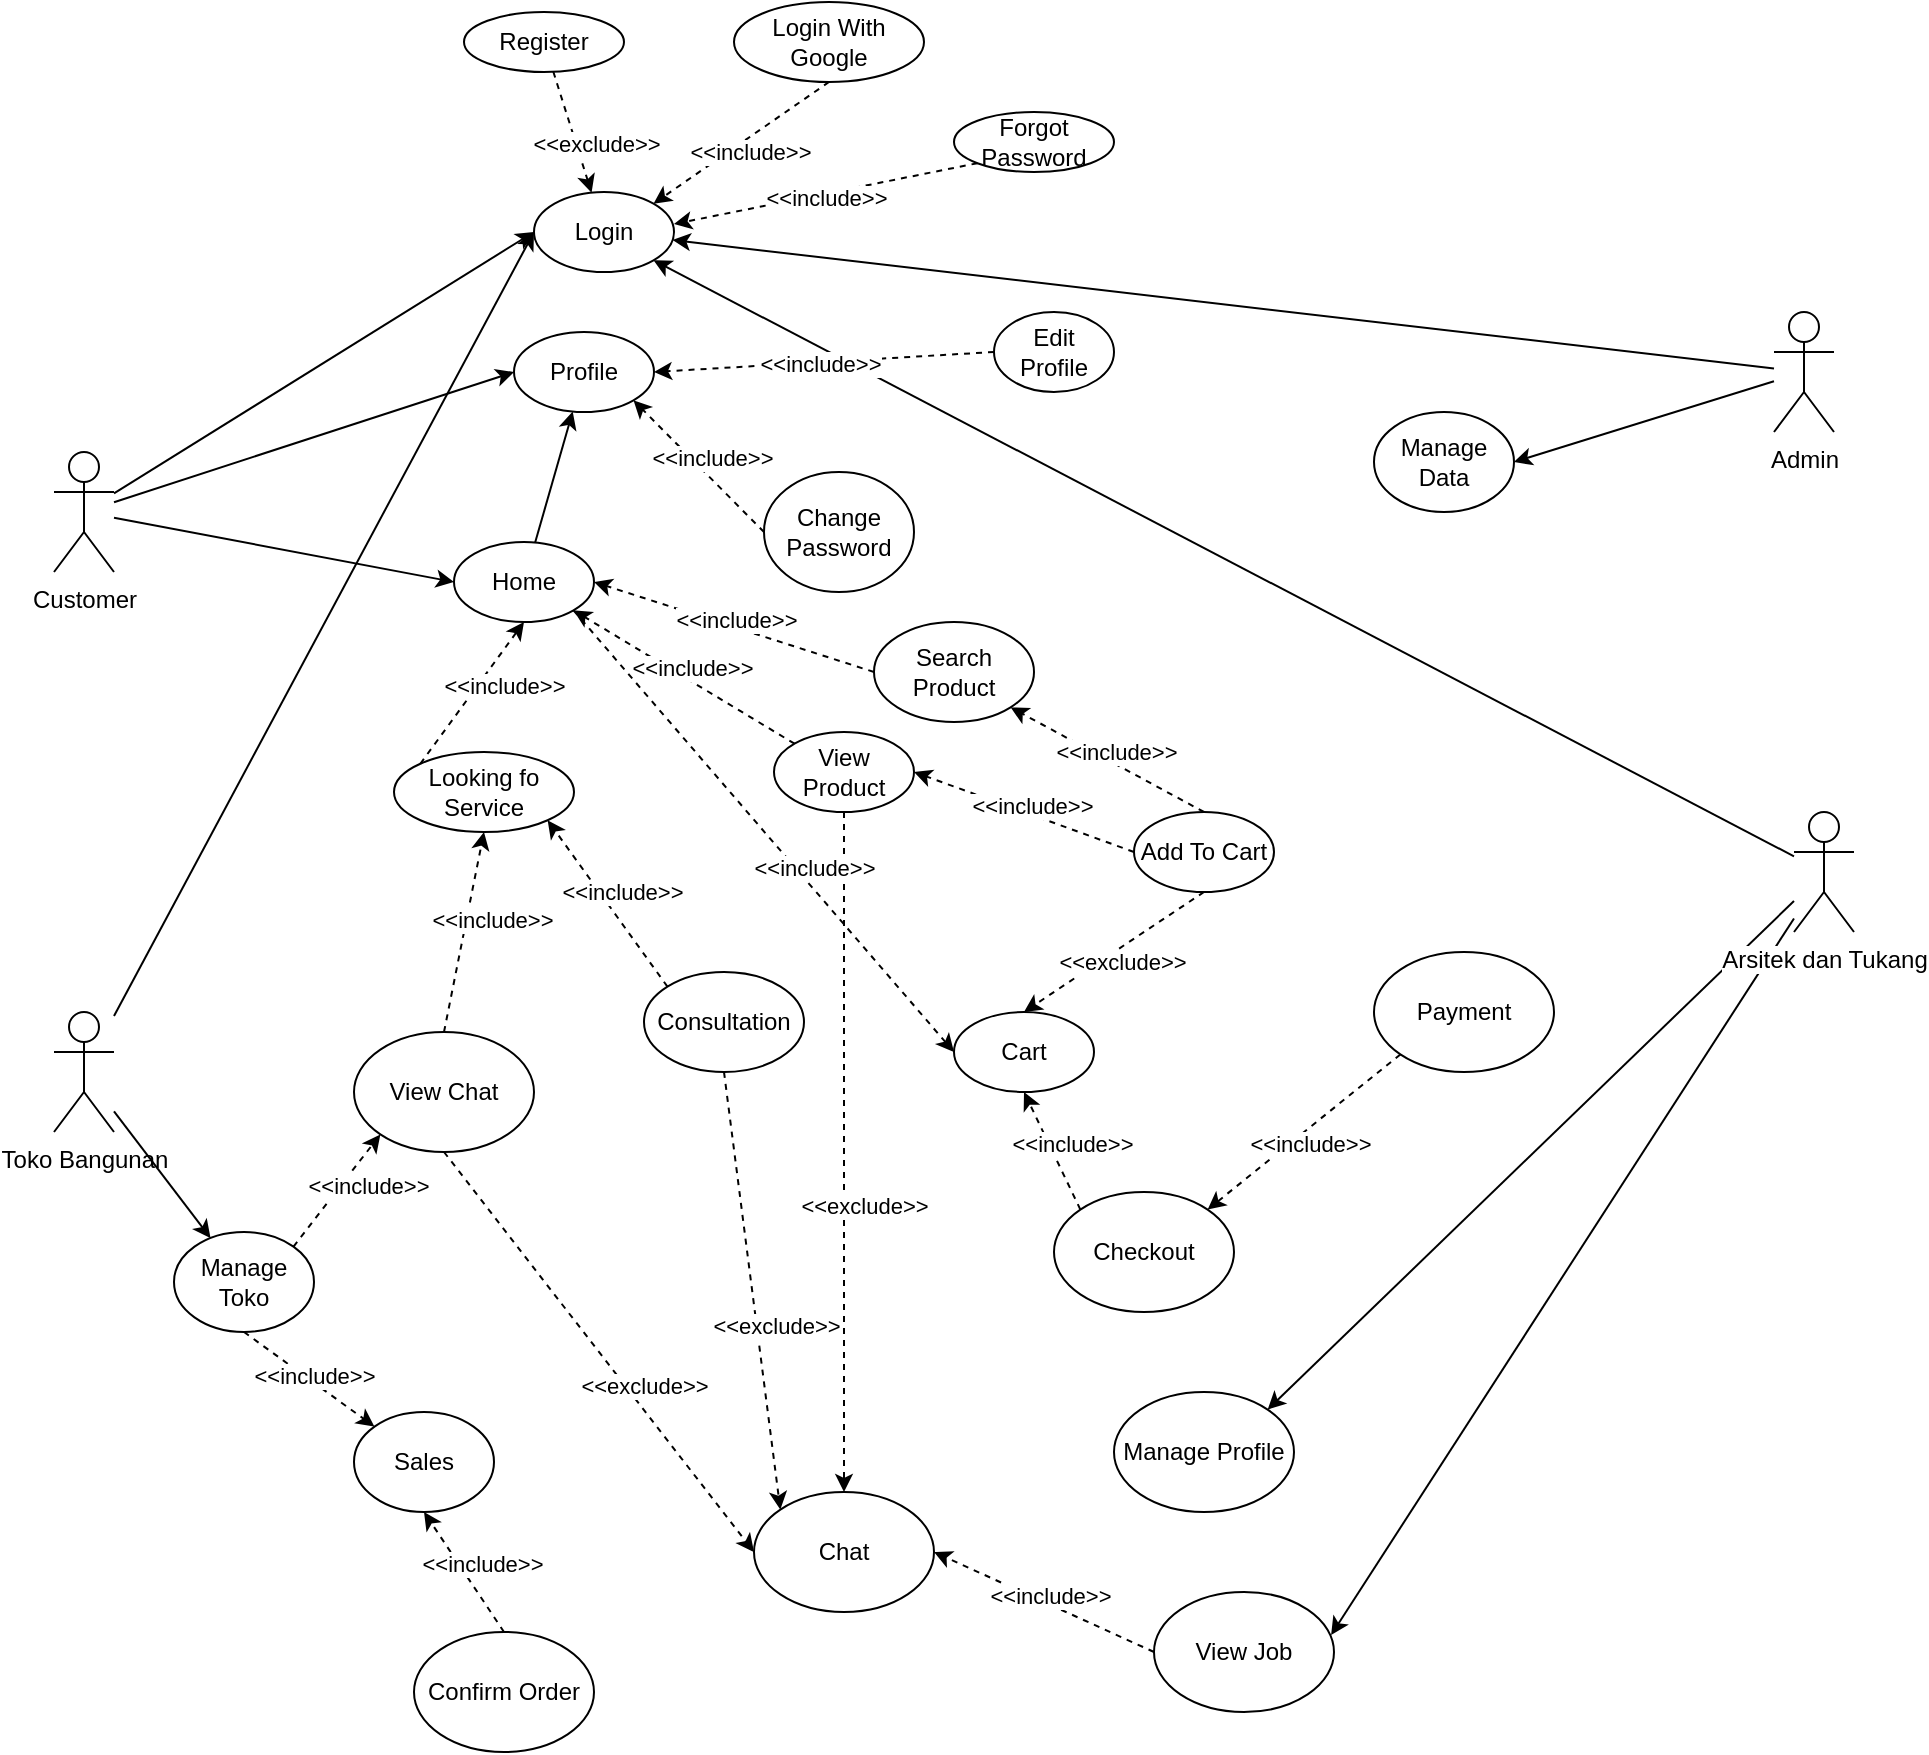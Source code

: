 <mxfile version="20.5.1" type="github" pages="2">
  <diagram id="8pYdvf0Vjy8PGNL5Wu--" name="Use Case">
    <mxGraphModel dx="1310" dy="857" grid="1" gridSize="10" guides="1" tooltips="1" connect="1" arrows="1" fold="1" page="1" pageScale="1" pageWidth="850" pageHeight="1100" math="0" shadow="0">
      <root>
        <mxCell id="0" />
        <mxCell id="1" parent="0" />
        <mxCell id="rVxo1T5X09Oe69zh3RZC-1" style="edgeStyle=none;rounded=0;orthogonalLoop=1;jettySize=auto;html=1;" parent="1" source="rVxo1T5X09Oe69zh3RZC-3" target="rVxo1T5X09Oe69zh3RZC-4" edge="1">
          <mxGeometry relative="1" as="geometry" />
        </mxCell>
        <mxCell id="rVxo1T5X09Oe69zh3RZC-2" style="edgeStyle=none;rounded=0;orthogonalLoop=1;jettySize=auto;html=1;entryX=1;entryY=0.5;entryDx=0;entryDy=0;" parent="1" source="rVxo1T5X09Oe69zh3RZC-3" target="rVxo1T5X09Oe69zh3RZC-31" edge="1">
          <mxGeometry relative="1" as="geometry" />
        </mxCell>
        <mxCell id="rVxo1T5X09Oe69zh3RZC-3" value="Admin" style="shape=umlActor;verticalLabelPosition=bottom;verticalAlign=top;html=1;outlineConnect=0;" parent="1" vertex="1">
          <mxGeometry x="910" y="250" width="30" height="60" as="geometry" />
        </mxCell>
        <mxCell id="rVxo1T5X09Oe69zh3RZC-4" value="Login" style="ellipse;whiteSpace=wrap;html=1;" parent="1" vertex="1">
          <mxGeometry x="290" y="190" width="70" height="40" as="geometry" />
        </mxCell>
        <mxCell id="bWr1Kji9oJV5c9_9Rl1m-45" style="edgeStyle=none;rounded=0;orthogonalLoop=1;jettySize=auto;html=1;" edge="1" parent="1" source="rVxo1T5X09Oe69zh3RZC-8" target="bWr1Kji9oJV5c9_9Rl1m-43">
          <mxGeometry relative="1" as="geometry" />
        </mxCell>
        <mxCell id="bWr1Kji9oJV5c9_9Rl1m-46" style="edgeStyle=none;rounded=0;orthogonalLoop=1;jettySize=auto;html=1;entryX=0;entryY=0.5;entryDx=0;entryDy=0;" edge="1" parent="1" source="rVxo1T5X09Oe69zh3RZC-8" target="rVxo1T5X09Oe69zh3RZC-4">
          <mxGeometry relative="1" as="geometry" />
        </mxCell>
        <mxCell id="rVxo1T5X09Oe69zh3RZC-8" value="Toko Bangunan" style="shape=umlActor;verticalLabelPosition=bottom;verticalAlign=top;html=1;outlineConnect=0;" parent="1" vertex="1">
          <mxGeometry x="50" y="600" width="30" height="60" as="geometry" />
        </mxCell>
        <mxCell id="bWr1Kji9oJV5c9_9Rl1m-61" style="edgeStyle=none;rounded=0;orthogonalLoop=1;jettySize=auto;html=1;entryX=0.984;entryY=0.358;entryDx=0;entryDy=0;entryPerimeter=0;" edge="1" parent="1" source="rVxo1T5X09Oe69zh3RZC-12" target="bWr1Kji9oJV5c9_9Rl1m-57">
          <mxGeometry relative="1" as="geometry" />
        </mxCell>
        <mxCell id="bWr1Kji9oJV5c9_9Rl1m-60" style="edgeStyle=none;rounded=0;orthogonalLoop=1;jettySize=auto;html=1;entryX=1;entryY=0;entryDx=0;entryDy=0;" edge="1" parent="1" source="rVxo1T5X09Oe69zh3RZC-12" target="bWr1Kji9oJV5c9_9Rl1m-56">
          <mxGeometry relative="1" as="geometry" />
        </mxCell>
        <mxCell id="bWr1Kji9oJV5c9_9Rl1m-78" style="edgeStyle=none;rounded=0;orthogonalLoop=1;jettySize=auto;html=1;entryX=1;entryY=1;entryDx=0;entryDy=0;" edge="1" parent="1" source="rVxo1T5X09Oe69zh3RZC-12" target="rVxo1T5X09Oe69zh3RZC-4">
          <mxGeometry relative="1" as="geometry" />
        </mxCell>
        <mxCell id="rVxo1T5X09Oe69zh3RZC-12" value="&lt;span style=&quot;background-color: rgb(255, 255, 255);&quot;&gt;Arsitek dan Tukang&lt;/span&gt;" style="shape=umlActor;verticalLabelPosition=bottom;verticalAlign=top;html=1;outlineConnect=0;" parent="1" vertex="1">
          <mxGeometry x="920" y="500" width="30" height="60" as="geometry" />
        </mxCell>
        <mxCell id="bWr1Kji9oJV5c9_9Rl1m-5" style="edgeStyle=none;rounded=0;orthogonalLoop=1;jettySize=auto;html=1;entryX=0;entryY=0.5;entryDx=0;entryDy=0;" edge="1" parent="1" source="rVxo1T5X09Oe69zh3RZC-21" target="rVxo1T5X09Oe69zh3RZC-25">
          <mxGeometry relative="1" as="geometry" />
        </mxCell>
        <mxCell id="bWr1Kji9oJV5c9_9Rl1m-6" style="edgeStyle=none;rounded=0;orthogonalLoop=1;jettySize=auto;html=1;entryX=0;entryY=0.5;entryDx=0;entryDy=0;" edge="1" parent="1" source="rVxo1T5X09Oe69zh3RZC-21" target="rVxo1T5X09Oe69zh3RZC-4">
          <mxGeometry relative="1" as="geometry" />
        </mxCell>
        <mxCell id="bWr1Kji9oJV5c9_9Rl1m-7" style="edgeStyle=none;rounded=0;orthogonalLoop=1;jettySize=auto;html=1;entryX=0;entryY=0.5;entryDx=0;entryDy=0;" edge="1" parent="1" source="rVxo1T5X09Oe69zh3RZC-21" target="rVxo1T5X09Oe69zh3RZC-26">
          <mxGeometry relative="1" as="geometry" />
        </mxCell>
        <mxCell id="rVxo1T5X09Oe69zh3RZC-21" value="Customer" style="shape=umlActor;verticalLabelPosition=bottom;verticalAlign=top;html=1;outlineConnect=0;" parent="1" vertex="1">
          <mxGeometry x="50" y="320" width="30" height="60" as="geometry" />
        </mxCell>
        <mxCell id="rVxo1T5X09Oe69zh3RZC-22" style="rounded=0;orthogonalLoop=1;jettySize=auto;html=1;dashed=1;" parent="1" source="rVxo1T5X09Oe69zh3RZC-24" target="rVxo1T5X09Oe69zh3RZC-4" edge="1">
          <mxGeometry relative="1" as="geometry" />
        </mxCell>
        <mxCell id="rVxo1T5X09Oe69zh3RZC-23" value="&amp;lt;&amp;lt;exclude&amp;gt;&amp;gt;" style="edgeLabel;html=1;align=center;verticalAlign=middle;resizable=0;points=[];" parent="rVxo1T5X09Oe69zh3RZC-22" vertex="1" connectable="0">
          <mxGeometry x="0.149" y="-1" relative="1" as="geometry">
            <mxPoint x="11" y="1" as="offset" />
          </mxGeometry>
        </mxCell>
        <mxCell id="rVxo1T5X09Oe69zh3RZC-24" value="Register" style="ellipse;whiteSpace=wrap;html=1;" parent="1" vertex="1">
          <mxGeometry x="255" y="100" width="80" height="30" as="geometry" />
        </mxCell>
        <mxCell id="rVxo1T5X09Oe69zh3RZC-25" value="Profile" style="ellipse;whiteSpace=wrap;html=1;" parent="1" vertex="1">
          <mxGeometry x="280" y="260" width="70" height="40" as="geometry" />
        </mxCell>
        <mxCell id="bWr1Kji9oJV5c9_9Rl1m-47" value="" style="edgeStyle=none;rounded=0;orthogonalLoop=1;jettySize=auto;html=1;" edge="1" parent="1" source="rVxo1T5X09Oe69zh3RZC-26" target="rVxo1T5X09Oe69zh3RZC-25">
          <mxGeometry relative="1" as="geometry" />
        </mxCell>
        <mxCell id="rVxo1T5X09Oe69zh3RZC-26" value="Home" style="ellipse;whiteSpace=wrap;html=1;" parent="1" vertex="1">
          <mxGeometry x="250" y="365" width="70" height="40" as="geometry" />
        </mxCell>
        <mxCell id="rVxo1T5X09Oe69zh3RZC-27" value="Search Product" style="ellipse;whiteSpace=wrap;html=1;" parent="1" vertex="1">
          <mxGeometry x="460" y="405" width="80" height="50" as="geometry" />
        </mxCell>
        <mxCell id="rVxo1T5X09Oe69zh3RZC-28" value="Chat" style="ellipse;whiteSpace=wrap;html=1;" parent="1" vertex="1">
          <mxGeometry x="400" y="840" width="90" height="60" as="geometry" />
        </mxCell>
        <mxCell id="rVxo1T5X09Oe69zh3RZC-29" value="Consultation" style="ellipse;whiteSpace=wrap;html=1;" parent="1" vertex="1">
          <mxGeometry x="345" y="580" width="80" height="50" as="geometry" />
        </mxCell>
        <mxCell id="rVxo1T5X09Oe69zh3RZC-30" value="Checkout" style="ellipse;whiteSpace=wrap;html=1;" parent="1" vertex="1">
          <mxGeometry x="550" y="690" width="90" height="60" as="geometry" />
        </mxCell>
        <mxCell id="rVxo1T5X09Oe69zh3RZC-31" value="Manage Data" style="ellipse;whiteSpace=wrap;html=1;" parent="1" vertex="1">
          <mxGeometry x="710" y="300" width="70" height="50" as="geometry" />
        </mxCell>
        <mxCell id="rVxo1T5X09Oe69zh3RZC-36" value="Forgot Password" style="ellipse;whiteSpace=wrap;html=1;" parent="1" vertex="1">
          <mxGeometry x="500" y="150" width="80" height="30" as="geometry" />
        </mxCell>
        <mxCell id="rVxo1T5X09Oe69zh3RZC-37" style="rounded=0;orthogonalLoop=1;jettySize=auto;html=1;dashed=1;exitX=0;exitY=1;exitDx=0;exitDy=0;" parent="1" source="rVxo1T5X09Oe69zh3RZC-36" edge="1">
          <mxGeometry relative="1" as="geometry">
            <mxPoint x="427.902" y="167.503" as="sourcePoint" />
            <mxPoint x="360" y="206" as="targetPoint" />
          </mxGeometry>
        </mxCell>
        <mxCell id="rVxo1T5X09Oe69zh3RZC-38" value="&amp;lt;&amp;lt;include&amp;gt;&amp;gt;" style="edgeLabel;html=1;align=center;verticalAlign=middle;resizable=0;points=[];" parent="rVxo1T5X09Oe69zh3RZC-37" vertex="1" connectable="0">
          <mxGeometry x="0.149" y="-1" relative="1" as="geometry">
            <mxPoint x="11" y="1" as="offset" />
          </mxGeometry>
        </mxCell>
        <mxCell id="rVxo1T5X09Oe69zh3RZC-40" value="Login With Google" style="ellipse;whiteSpace=wrap;html=1;" parent="1" vertex="1">
          <mxGeometry x="390" y="95" width="95" height="40" as="geometry" />
        </mxCell>
        <mxCell id="rVxo1T5X09Oe69zh3RZC-41" style="rounded=0;orthogonalLoop=1;jettySize=auto;html=1;dashed=1;exitX=0.5;exitY=1;exitDx=0;exitDy=0;entryX=1;entryY=0;entryDx=0;entryDy=0;" parent="1" source="rVxo1T5X09Oe69zh3RZC-40" target="rVxo1T5X09Oe69zh3RZC-4" edge="1">
          <mxGeometry relative="1" as="geometry">
            <mxPoint x="310.846" y="159.839" as="sourcePoint" />
            <mxPoint x="327.201" y="200.503" as="targetPoint" />
          </mxGeometry>
        </mxCell>
        <mxCell id="rVxo1T5X09Oe69zh3RZC-42" value="&amp;lt;&amp;lt;include&amp;gt;&amp;gt;" style="edgeLabel;html=1;align=center;verticalAlign=middle;resizable=0;points=[];" parent="rVxo1T5X09Oe69zh3RZC-41" vertex="1" connectable="0">
          <mxGeometry x="0.149" y="-1" relative="1" as="geometry">
            <mxPoint x="11" y="1" as="offset" />
          </mxGeometry>
        </mxCell>
        <mxCell id="0_wBG8y4vcGGB3tlVAzw-5" value="View Product" style="ellipse;whiteSpace=wrap;html=1;" vertex="1" parent="1">
          <mxGeometry x="410" y="460" width="70" height="40" as="geometry" />
        </mxCell>
        <mxCell id="0_wBG8y4vcGGB3tlVAzw-6" value="Edit Profile" style="ellipse;whiteSpace=wrap;html=1;" vertex="1" parent="1">
          <mxGeometry x="520" y="250" width="60" height="40" as="geometry" />
        </mxCell>
        <mxCell id="0_wBG8y4vcGGB3tlVAzw-10" style="rounded=0;orthogonalLoop=1;jettySize=auto;html=1;dashed=1;exitX=0;exitY=0.5;exitDx=0;exitDy=0;entryX=1;entryY=0.5;entryDx=0;entryDy=0;" edge="1" parent="1" source="0_wBG8y4vcGGB3tlVAzw-6" target="rVxo1T5X09Oe69zh3RZC-25">
          <mxGeometry relative="1" as="geometry">
            <mxPoint x="447.5" y="145" as="sourcePoint" />
            <mxPoint x="359.492" y="205.713" as="targetPoint" />
          </mxGeometry>
        </mxCell>
        <mxCell id="0_wBG8y4vcGGB3tlVAzw-11" value="&amp;lt;&amp;lt;include&amp;gt;&amp;gt;" style="edgeLabel;html=1;align=center;verticalAlign=middle;resizable=0;points=[];" vertex="1" connectable="0" parent="0_wBG8y4vcGGB3tlVAzw-10">
          <mxGeometry x="0.149" y="-1" relative="1" as="geometry">
            <mxPoint x="11" y="1" as="offset" />
          </mxGeometry>
        </mxCell>
        <mxCell id="0_wBG8y4vcGGB3tlVAzw-13" value="Change Password" style="ellipse;whiteSpace=wrap;html=1;" vertex="1" parent="1">
          <mxGeometry x="405" y="330" width="75" height="60" as="geometry" />
        </mxCell>
        <mxCell id="0_wBG8y4vcGGB3tlVAzw-15" style="rounded=0;orthogonalLoop=1;jettySize=auto;html=1;dashed=1;exitX=0;exitY=0.5;exitDx=0;exitDy=0;entryX=1;entryY=1;entryDx=0;entryDy=0;" edge="1" parent="1" source="0_wBG8y4vcGGB3tlVAzw-13" target="rVxo1T5X09Oe69zh3RZC-25">
          <mxGeometry relative="1" as="geometry">
            <mxPoint x="455" y="290" as="sourcePoint" />
            <mxPoint x="360.0" y="290" as="targetPoint" />
          </mxGeometry>
        </mxCell>
        <mxCell id="0_wBG8y4vcGGB3tlVAzw-16" value="&amp;lt;&amp;lt;include&amp;gt;&amp;gt;" style="edgeLabel;html=1;align=center;verticalAlign=middle;resizable=0;points=[];" vertex="1" connectable="0" parent="0_wBG8y4vcGGB3tlVAzw-15">
          <mxGeometry x="0.149" y="-1" relative="1" as="geometry">
            <mxPoint x="11" y="1" as="offset" />
          </mxGeometry>
        </mxCell>
        <mxCell id="0_wBG8y4vcGGB3tlVAzw-17" style="rounded=0;orthogonalLoop=1;jettySize=auto;html=1;dashed=1;exitX=0;exitY=0;exitDx=0;exitDy=0;entryX=1;entryY=1;entryDx=0;entryDy=0;" edge="1" parent="1" source="0_wBG8y4vcGGB3tlVAzw-5" target="rVxo1T5X09Oe69zh3RZC-26">
          <mxGeometry relative="1" as="geometry">
            <mxPoint x="410.0" y="360" as="sourcePoint" />
            <mxPoint x="349.492" y="304.287" as="targetPoint" />
          </mxGeometry>
        </mxCell>
        <mxCell id="0_wBG8y4vcGGB3tlVAzw-18" value="&amp;lt;&amp;lt;include&amp;gt;&amp;gt;" style="edgeLabel;html=1;align=center;verticalAlign=middle;resizable=0;points=[];" vertex="1" connectable="0" parent="0_wBG8y4vcGGB3tlVAzw-17">
          <mxGeometry x="0.149" y="-1" relative="1" as="geometry">
            <mxPoint x="11" y="1" as="offset" />
          </mxGeometry>
        </mxCell>
        <mxCell id="0_wBG8y4vcGGB3tlVAzw-19" style="rounded=0;orthogonalLoop=1;jettySize=auto;html=1;dashed=1;exitX=0;exitY=0.5;exitDx=0;exitDy=0;entryX=1;entryY=0.5;entryDx=0;entryDy=0;" edge="1" parent="1" source="rVxo1T5X09Oe69zh3RZC-27" target="rVxo1T5X09Oe69zh3RZC-26">
          <mxGeometry relative="1" as="geometry">
            <mxPoint x="310.508" y="445.713" as="sourcePoint" />
            <mxPoint x="275" y="390" as="targetPoint" />
          </mxGeometry>
        </mxCell>
        <mxCell id="0_wBG8y4vcGGB3tlVAzw-20" value="&amp;lt;&amp;lt;include&amp;gt;&amp;gt;" style="edgeLabel;html=1;align=center;verticalAlign=middle;resizable=0;points=[];" vertex="1" connectable="0" parent="0_wBG8y4vcGGB3tlVAzw-19">
          <mxGeometry x="0.149" y="-1" relative="1" as="geometry">
            <mxPoint x="11" y="1" as="offset" />
          </mxGeometry>
        </mxCell>
        <mxCell id="0_wBG8y4vcGGB3tlVAzw-22" value="Looking fo Service" style="ellipse;whiteSpace=wrap;html=1;" vertex="1" parent="1">
          <mxGeometry x="220" y="470" width="90" height="40" as="geometry" />
        </mxCell>
        <mxCell id="0_wBG8y4vcGGB3tlVAzw-23" style="rounded=0;orthogonalLoop=1;jettySize=auto;html=1;dashed=1;exitX=0;exitY=0;exitDx=0;exitDy=0;entryX=0.5;entryY=1;entryDx=0;entryDy=0;" edge="1" parent="1" source="0_wBG8y4vcGGB3tlVAzw-22" target="rVxo1T5X09Oe69zh3RZC-26">
          <mxGeometry relative="1" as="geometry">
            <mxPoint x="310.508" y="455.713" as="sourcePoint" />
            <mxPoint x="245" y="410" as="targetPoint" />
          </mxGeometry>
        </mxCell>
        <mxCell id="0_wBG8y4vcGGB3tlVAzw-24" value="&amp;lt;&amp;lt;include&amp;gt;&amp;gt;" style="edgeLabel;html=1;align=center;verticalAlign=middle;resizable=0;points=[];" vertex="1" connectable="0" parent="0_wBG8y4vcGGB3tlVAzw-23">
          <mxGeometry x="0.149" y="-1" relative="1" as="geometry">
            <mxPoint x="11" y="1" as="offset" />
          </mxGeometry>
        </mxCell>
        <mxCell id="bWr1Kji9oJV5c9_9Rl1m-8" style="rounded=0;orthogonalLoop=1;jettySize=auto;html=1;dashed=1;exitX=0;exitY=0;exitDx=0;exitDy=0;entryX=1;entryY=1;entryDx=0;entryDy=0;" edge="1" parent="1" source="rVxo1T5X09Oe69zh3RZC-29" target="0_wBG8y4vcGGB3tlVAzw-22">
          <mxGeometry relative="1" as="geometry">
            <mxPoint x="420.508" y="465.713" as="sourcePoint" />
            <mxPoint x="269.492" y="404.287" as="targetPoint" />
          </mxGeometry>
        </mxCell>
        <mxCell id="bWr1Kji9oJV5c9_9Rl1m-9" value="&amp;lt;&amp;lt;include&amp;gt;&amp;gt;" style="edgeLabel;html=1;align=center;verticalAlign=middle;resizable=0;points=[];" vertex="1" connectable="0" parent="bWr1Kji9oJV5c9_9Rl1m-8">
          <mxGeometry x="0.149" y="-1" relative="1" as="geometry">
            <mxPoint x="11" y="1" as="offset" />
          </mxGeometry>
        </mxCell>
        <mxCell id="bWr1Kji9oJV5c9_9Rl1m-10" style="rounded=0;orthogonalLoop=1;jettySize=auto;html=1;dashed=1;exitX=0.5;exitY=1;exitDx=0;exitDy=0;entryX=0.5;entryY=0;entryDx=0;entryDy=0;" edge="1" parent="1" source="0_wBG8y4vcGGB3tlVAzw-5" target="rVxo1T5X09Oe69zh3RZC-28">
          <mxGeometry relative="1" as="geometry">
            <mxPoint x="510.444" y="469.995" as="sourcePoint" />
            <mxPoint x="529.565" y="530.413" as="targetPoint" />
          </mxGeometry>
        </mxCell>
        <mxCell id="bWr1Kji9oJV5c9_9Rl1m-11" value="&amp;lt;&amp;lt;exclude&amp;gt;&amp;gt;" style="edgeLabel;html=1;align=center;verticalAlign=middle;resizable=0;points=[];" vertex="1" connectable="0" parent="bWr1Kji9oJV5c9_9Rl1m-10">
          <mxGeometry x="0.149" y="-1" relative="1" as="geometry">
            <mxPoint x="11" y="1" as="offset" />
          </mxGeometry>
        </mxCell>
        <mxCell id="bWr1Kji9oJV5c9_9Rl1m-12" style="rounded=0;orthogonalLoop=1;jettySize=auto;html=1;dashed=1;exitX=0.5;exitY=1;exitDx=0;exitDy=0;entryX=0;entryY=0;entryDx=0;entryDy=0;" edge="1" parent="1" source="rVxo1T5X09Oe69zh3RZC-29" target="rVxo1T5X09Oe69zh3RZC-28">
          <mxGeometry relative="1" as="geometry">
            <mxPoint x="470" y="510" as="sourcePoint" />
            <mxPoint x="465" y="720" as="targetPoint" />
          </mxGeometry>
        </mxCell>
        <mxCell id="bWr1Kji9oJV5c9_9Rl1m-13" value="&amp;lt;&amp;lt;exclude&amp;gt;&amp;gt;" style="edgeLabel;html=1;align=center;verticalAlign=middle;resizable=0;points=[];" vertex="1" connectable="0" parent="bWr1Kji9oJV5c9_9Rl1m-12">
          <mxGeometry x="0.149" y="-1" relative="1" as="geometry">
            <mxPoint x="11" y="1" as="offset" />
          </mxGeometry>
        </mxCell>
        <mxCell id="bWr1Kji9oJV5c9_9Rl1m-20" value="Add To Cart" style="ellipse;whiteSpace=wrap;html=1;" vertex="1" parent="1">
          <mxGeometry x="590" y="500" width="70" height="40" as="geometry" />
        </mxCell>
        <mxCell id="bWr1Kji9oJV5c9_9Rl1m-22" style="rounded=0;orthogonalLoop=1;jettySize=auto;html=1;dashed=1;exitX=0;exitY=0.5;exitDx=0;exitDy=0;entryX=1;entryY=0.5;entryDx=0;entryDy=0;" edge="1" parent="1" source="bWr1Kji9oJV5c9_9Rl1m-20" target="0_wBG8y4vcGGB3tlVAzw-5">
          <mxGeometry relative="1" as="geometry">
            <mxPoint x="706.018" y="590.003" as="sourcePoint" />
            <mxPoint x="530.002" y="508.577" as="targetPoint" />
          </mxGeometry>
        </mxCell>
        <mxCell id="bWr1Kji9oJV5c9_9Rl1m-23" value="&amp;lt;&amp;lt;include&amp;gt;&amp;gt;" style="edgeLabel;html=1;align=center;verticalAlign=middle;resizable=0;points=[];" vertex="1" connectable="0" parent="bWr1Kji9oJV5c9_9Rl1m-22">
          <mxGeometry x="0.149" y="-1" relative="1" as="geometry">
            <mxPoint x="11" y="1" as="offset" />
          </mxGeometry>
        </mxCell>
        <mxCell id="bWr1Kji9oJV5c9_9Rl1m-24" style="rounded=0;orthogonalLoop=1;jettySize=auto;html=1;dashed=1;exitX=0.5;exitY=0;exitDx=0;exitDy=0;entryX=1;entryY=1;entryDx=0;entryDy=0;" edge="1" parent="1" source="bWr1Kji9oJV5c9_9Rl1m-20" target="rVxo1T5X09Oe69zh3RZC-27">
          <mxGeometry relative="1" as="geometry">
            <mxPoint x="580.0" y="520" as="sourcePoint" />
            <mxPoint x="505" y="500" as="targetPoint" />
          </mxGeometry>
        </mxCell>
        <mxCell id="bWr1Kji9oJV5c9_9Rl1m-25" value="&amp;lt;&amp;lt;include&amp;gt;&amp;gt;" style="edgeLabel;html=1;align=center;verticalAlign=middle;resizable=0;points=[];" vertex="1" connectable="0" parent="bWr1Kji9oJV5c9_9Rl1m-24">
          <mxGeometry x="0.149" y="-1" relative="1" as="geometry">
            <mxPoint x="11" y="1" as="offset" />
          </mxGeometry>
        </mxCell>
        <mxCell id="bWr1Kji9oJV5c9_9Rl1m-26" value="Cart" style="ellipse;whiteSpace=wrap;html=1;" vertex="1" parent="1">
          <mxGeometry x="500" y="600" width="70" height="40" as="geometry" />
        </mxCell>
        <mxCell id="bWr1Kji9oJV5c9_9Rl1m-28" style="rounded=0;orthogonalLoop=1;jettySize=auto;html=1;dashed=1;exitX=1;exitY=1;exitDx=0;exitDy=0;entryX=0;entryY=0.5;entryDx=0;entryDy=0;" edge="1" parent="1" source="rVxo1T5X09Oe69zh3RZC-26" target="bWr1Kji9oJV5c9_9Rl1m-26">
          <mxGeometry relative="1" as="geometry">
            <mxPoint x="405.004" y="489.995" as="sourcePoint" />
            <mxPoint x="424.125" y="550.413" as="targetPoint" />
          </mxGeometry>
        </mxCell>
        <mxCell id="bWr1Kji9oJV5c9_9Rl1m-29" value="&amp;lt;&amp;lt;include&amp;gt;&amp;gt;" style="edgeLabel;html=1;align=center;verticalAlign=middle;resizable=0;points=[];" vertex="1" connectable="0" parent="bWr1Kji9oJV5c9_9Rl1m-28">
          <mxGeometry x="0.149" y="-1" relative="1" as="geometry">
            <mxPoint x="11" y="1" as="offset" />
          </mxGeometry>
        </mxCell>
        <mxCell id="bWr1Kji9oJV5c9_9Rl1m-30" style="rounded=0;orthogonalLoop=1;jettySize=auto;html=1;dashed=1;exitX=0.5;exitY=1;exitDx=0;exitDy=0;entryX=0.5;entryY=0;entryDx=0;entryDy=0;" edge="1" parent="1" source="bWr1Kji9oJV5c9_9Rl1m-20" target="bWr1Kji9oJV5c9_9Rl1m-26">
          <mxGeometry relative="1" as="geometry">
            <mxPoint x="269.492" y="404.287" as="sourcePoint" />
            <mxPoint x="530.0" y="620" as="targetPoint" />
          </mxGeometry>
        </mxCell>
        <mxCell id="bWr1Kji9oJV5c9_9Rl1m-31" value="&amp;lt;&amp;lt;exclude&amp;gt;&amp;gt;" style="edgeLabel;html=1;align=center;verticalAlign=middle;resizable=0;points=[];" vertex="1" connectable="0" parent="bWr1Kji9oJV5c9_9Rl1m-30">
          <mxGeometry x="0.149" y="-1" relative="1" as="geometry">
            <mxPoint x="11" y="1" as="offset" />
          </mxGeometry>
        </mxCell>
        <mxCell id="bWr1Kji9oJV5c9_9Rl1m-32" value="View Chat" style="ellipse;whiteSpace=wrap;html=1;" vertex="1" parent="1">
          <mxGeometry x="200" y="610" width="90" height="60" as="geometry" />
        </mxCell>
        <mxCell id="bWr1Kji9oJV5c9_9Rl1m-35" style="rounded=0;orthogonalLoop=1;jettySize=auto;html=1;dashed=1;exitX=0;exitY=0;exitDx=0;exitDy=0;entryX=0.5;entryY=1;entryDx=0;entryDy=0;" edge="1" parent="1" source="rVxo1T5X09Oe69zh3RZC-30" target="bWr1Kji9oJV5c9_9Rl1m-26">
          <mxGeometry relative="1" as="geometry">
            <mxPoint x="605" y="570" as="sourcePoint" />
            <mxPoint x="555" y="620" as="targetPoint" />
          </mxGeometry>
        </mxCell>
        <mxCell id="bWr1Kji9oJV5c9_9Rl1m-36" value="&amp;lt;&amp;lt;include&amp;gt;&amp;gt;" style="edgeLabel;html=1;align=center;verticalAlign=middle;resizable=0;points=[];" vertex="1" connectable="0" parent="bWr1Kji9oJV5c9_9Rl1m-35">
          <mxGeometry x="0.149" y="-1" relative="1" as="geometry">
            <mxPoint x="11" y="1" as="offset" />
          </mxGeometry>
        </mxCell>
        <mxCell id="bWr1Kji9oJV5c9_9Rl1m-37" value="Payment" style="ellipse;whiteSpace=wrap;html=1;" vertex="1" parent="1">
          <mxGeometry x="710" y="570" width="90" height="60" as="geometry" />
        </mxCell>
        <mxCell id="bWr1Kji9oJV5c9_9Rl1m-38" style="rounded=0;orthogonalLoop=1;jettySize=auto;html=1;dashed=1;exitX=0.5;exitY=0;exitDx=0;exitDy=0;entryX=0.5;entryY=1;entryDx=0;entryDy=0;" edge="1" parent="1" source="bWr1Kji9oJV5c9_9Rl1m-32" target="0_wBG8y4vcGGB3tlVAzw-22">
          <mxGeometry relative="1" as="geometry">
            <mxPoint x="366.549" y="597.427" as="sourcePoint" />
            <mxPoint x="306.715" y="514.188" as="targetPoint" />
          </mxGeometry>
        </mxCell>
        <mxCell id="bWr1Kji9oJV5c9_9Rl1m-39" value="&amp;lt;&amp;lt;include&amp;gt;&amp;gt;" style="edgeLabel;html=1;align=center;verticalAlign=middle;resizable=0;points=[];" vertex="1" connectable="0" parent="bWr1Kji9oJV5c9_9Rl1m-38">
          <mxGeometry x="0.149" y="-1" relative="1" as="geometry">
            <mxPoint x="11" y="1" as="offset" />
          </mxGeometry>
        </mxCell>
        <mxCell id="bWr1Kji9oJV5c9_9Rl1m-40" style="rounded=0;orthogonalLoop=1;jettySize=auto;html=1;dashed=1;exitX=0.5;exitY=1;exitDx=0;exitDy=0;entryX=0;entryY=0.5;entryDx=0;entryDy=0;" edge="1" parent="1" source="bWr1Kji9oJV5c9_9Rl1m-32" target="rVxo1T5X09Oe69zh3RZC-28">
          <mxGeometry relative="1" as="geometry">
            <mxPoint x="395" y="640" as="sourcePoint" />
            <mxPoint x="437.97" y="838.928" as="targetPoint" />
          </mxGeometry>
        </mxCell>
        <mxCell id="bWr1Kji9oJV5c9_9Rl1m-41" value="&amp;lt;&amp;lt;exclude&amp;gt;&amp;gt;" style="edgeLabel;html=1;align=center;verticalAlign=middle;resizable=0;points=[];" vertex="1" connectable="0" parent="bWr1Kji9oJV5c9_9Rl1m-40">
          <mxGeometry x="0.149" y="-1" relative="1" as="geometry">
            <mxPoint x="11" y="1" as="offset" />
          </mxGeometry>
        </mxCell>
        <mxCell id="bWr1Kji9oJV5c9_9Rl1m-43" value="Manage Toko" style="ellipse;whiteSpace=wrap;html=1;" vertex="1" parent="1">
          <mxGeometry x="110" y="710" width="70" height="50" as="geometry" />
        </mxCell>
        <mxCell id="bWr1Kji9oJV5c9_9Rl1m-49" style="rounded=0;orthogonalLoop=1;jettySize=auto;html=1;dashed=1;exitX=1;exitY=0;exitDx=0;exitDy=0;entryX=0;entryY=1;entryDx=0;entryDy=0;" edge="1" parent="1" source="bWr1Kji9oJV5c9_9Rl1m-43" target="bWr1Kji9oJV5c9_9Rl1m-32">
          <mxGeometry relative="1" as="geometry">
            <mxPoint x="285" y="620" as="sourcePoint" />
            <mxPoint x="275" y="520" as="targetPoint" />
          </mxGeometry>
        </mxCell>
        <mxCell id="bWr1Kji9oJV5c9_9Rl1m-50" value="&amp;lt;&amp;lt;include&amp;gt;&amp;gt;" style="edgeLabel;html=1;align=center;verticalAlign=middle;resizable=0;points=[];" vertex="1" connectable="0" parent="bWr1Kji9oJV5c9_9Rl1m-49">
          <mxGeometry x="0.149" y="-1" relative="1" as="geometry">
            <mxPoint x="11" y="1" as="offset" />
          </mxGeometry>
        </mxCell>
        <mxCell id="bWr1Kji9oJV5c9_9Rl1m-51" style="rounded=0;orthogonalLoop=1;jettySize=auto;html=1;dashed=1;exitX=0.5;exitY=1;exitDx=0;exitDy=0;entryX=0;entryY=0;entryDx=0;entryDy=0;" edge="1" parent="1" source="bWr1Kji9oJV5c9_9Rl1m-43" target="bWr1Kji9oJV5c9_9Rl1m-53">
          <mxGeometry relative="1" as="geometry">
            <mxPoint x="209.579" y="717.202" as="sourcePoint" />
            <mxPoint x="253" y="830" as="targetPoint" />
          </mxGeometry>
        </mxCell>
        <mxCell id="bWr1Kji9oJV5c9_9Rl1m-52" value="&amp;lt;&amp;lt;include&amp;gt;&amp;gt;" style="edgeLabel;html=1;align=center;verticalAlign=middle;resizable=0;points=[];" vertex="1" connectable="0" parent="bWr1Kji9oJV5c9_9Rl1m-51">
          <mxGeometry x="0.149" y="-1" relative="1" as="geometry">
            <mxPoint x="-2" y="-6" as="offset" />
          </mxGeometry>
        </mxCell>
        <mxCell id="bWr1Kji9oJV5c9_9Rl1m-53" value="Sales" style="ellipse;whiteSpace=wrap;html=1;" vertex="1" parent="1">
          <mxGeometry x="200" y="800" width="70" height="50" as="geometry" />
        </mxCell>
        <mxCell id="bWr1Kji9oJV5c9_9Rl1m-56" value="Manage Profile" style="ellipse;whiteSpace=wrap;html=1;" vertex="1" parent="1">
          <mxGeometry x="580" y="790" width="90" height="60" as="geometry" />
        </mxCell>
        <mxCell id="bWr1Kji9oJV5c9_9Rl1m-57" value="View Job" style="ellipse;whiteSpace=wrap;html=1;" vertex="1" parent="1">
          <mxGeometry x="600" y="890" width="90" height="60" as="geometry" />
        </mxCell>
        <mxCell id="bWr1Kji9oJV5c9_9Rl1m-58" value="Confirm Order" style="ellipse;whiteSpace=wrap;html=1;" vertex="1" parent="1">
          <mxGeometry x="230" y="910" width="90" height="60" as="geometry" />
        </mxCell>
        <mxCell id="bWr1Kji9oJV5c9_9Rl1m-63" style="rounded=0;orthogonalLoop=1;jettySize=auto;html=1;dashed=1;exitX=0;exitY=0.5;exitDx=0;exitDy=0;entryX=1;entryY=0.5;entryDx=0;entryDy=0;" edge="1" parent="1" source="bWr1Kji9oJV5c9_9Rl1m-57" target="rVxo1T5X09Oe69zh3RZC-28">
          <mxGeometry relative="1" as="geometry">
            <mxPoint x="255" y="680" as="sourcePoint" />
            <mxPoint x="410" y="880" as="targetPoint" />
          </mxGeometry>
        </mxCell>
        <mxCell id="bWr1Kji9oJV5c9_9Rl1m-64" value="&amp;lt;&amp;lt;include&amp;gt;&amp;gt;" style="edgeLabel;html=1;align=center;verticalAlign=middle;resizable=0;points=[];" vertex="1" connectable="0" parent="bWr1Kji9oJV5c9_9Rl1m-63">
          <mxGeometry x="0.149" y="-1" relative="1" as="geometry">
            <mxPoint x="11" y="1" as="offset" />
          </mxGeometry>
        </mxCell>
        <mxCell id="bWr1Kji9oJV5c9_9Rl1m-66" style="rounded=0;orthogonalLoop=1;jettySize=auto;html=1;dashed=1;exitX=0;exitY=1;exitDx=0;exitDy=0;entryX=1;entryY=0;entryDx=0;entryDy=0;" edge="1" parent="1" source="bWr1Kji9oJV5c9_9Rl1m-37" target="rVxo1T5X09Oe69zh3RZC-30">
          <mxGeometry relative="1" as="geometry">
            <mxPoint x="573.18" y="718.787" as="sourcePoint" />
            <mxPoint x="545" y="650" as="targetPoint" />
          </mxGeometry>
        </mxCell>
        <mxCell id="bWr1Kji9oJV5c9_9Rl1m-67" value="&amp;lt;&amp;lt;include&amp;gt;&amp;gt;" style="edgeLabel;html=1;align=center;verticalAlign=middle;resizable=0;points=[];" vertex="1" connectable="0" parent="bWr1Kji9oJV5c9_9Rl1m-66">
          <mxGeometry x="0.149" y="-1" relative="1" as="geometry">
            <mxPoint x="11" y="1" as="offset" />
          </mxGeometry>
        </mxCell>
        <mxCell id="bWr1Kji9oJV5c9_9Rl1m-69" style="rounded=0;orthogonalLoop=1;jettySize=auto;html=1;dashed=1;exitX=0.5;exitY=0;exitDx=0;exitDy=0;entryX=0.5;entryY=1;entryDx=0;entryDy=0;" edge="1" parent="1" source="bWr1Kji9oJV5c9_9Rl1m-58" target="bWr1Kji9oJV5c9_9Rl1m-53">
          <mxGeometry relative="1" as="geometry">
            <mxPoint x="255" y="620" as="sourcePoint" />
            <mxPoint x="275" y="520" as="targetPoint" />
          </mxGeometry>
        </mxCell>
        <mxCell id="bWr1Kji9oJV5c9_9Rl1m-70" value="&amp;lt;&amp;lt;include&amp;gt;&amp;gt;" style="edgeLabel;html=1;align=center;verticalAlign=middle;resizable=0;points=[];" vertex="1" connectable="0" parent="bWr1Kji9oJV5c9_9Rl1m-69">
          <mxGeometry x="0.149" y="-1" relative="1" as="geometry">
            <mxPoint x="11" y="1" as="offset" />
          </mxGeometry>
        </mxCell>
      </root>
    </mxGraphModel>
  </diagram>
  <diagram id="bUhFg7TCCN4sw5C-6Emz" name="Page-2">
    <mxGraphModel dx="786" dy="514" grid="1" gridSize="10" guides="1" tooltips="1" connect="1" arrows="1" fold="1" page="1" pageScale="1" pageWidth="850" pageHeight="1100" math="0" shadow="0">
      <root>
        <mxCell id="0" />
        <mxCell id="1" parent="0" />
      </root>
    </mxGraphModel>
  </diagram>
</mxfile>
